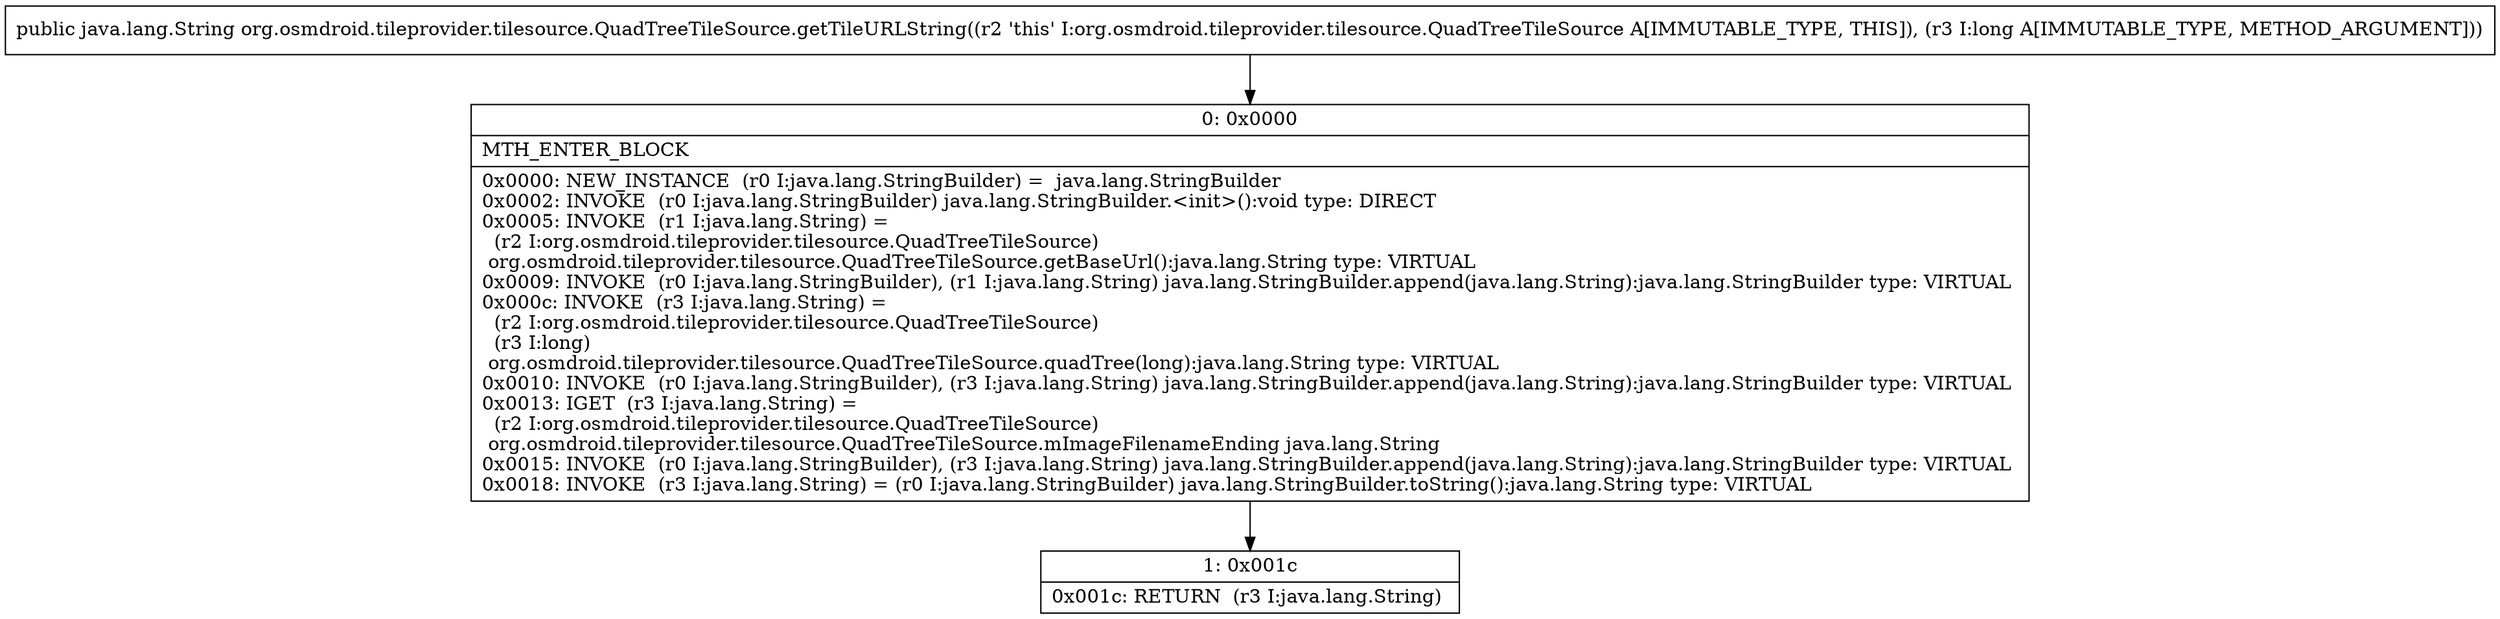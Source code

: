 digraph "CFG fororg.osmdroid.tileprovider.tilesource.QuadTreeTileSource.getTileURLString(J)Ljava\/lang\/String;" {
Node_0 [shape=record,label="{0\:\ 0x0000|MTH_ENTER_BLOCK\l|0x0000: NEW_INSTANCE  (r0 I:java.lang.StringBuilder) =  java.lang.StringBuilder \l0x0002: INVOKE  (r0 I:java.lang.StringBuilder) java.lang.StringBuilder.\<init\>():void type: DIRECT \l0x0005: INVOKE  (r1 I:java.lang.String) = \l  (r2 I:org.osmdroid.tileprovider.tilesource.QuadTreeTileSource)\l org.osmdroid.tileprovider.tilesource.QuadTreeTileSource.getBaseUrl():java.lang.String type: VIRTUAL \l0x0009: INVOKE  (r0 I:java.lang.StringBuilder), (r1 I:java.lang.String) java.lang.StringBuilder.append(java.lang.String):java.lang.StringBuilder type: VIRTUAL \l0x000c: INVOKE  (r3 I:java.lang.String) = \l  (r2 I:org.osmdroid.tileprovider.tilesource.QuadTreeTileSource)\l  (r3 I:long)\l org.osmdroid.tileprovider.tilesource.QuadTreeTileSource.quadTree(long):java.lang.String type: VIRTUAL \l0x0010: INVOKE  (r0 I:java.lang.StringBuilder), (r3 I:java.lang.String) java.lang.StringBuilder.append(java.lang.String):java.lang.StringBuilder type: VIRTUAL \l0x0013: IGET  (r3 I:java.lang.String) = \l  (r2 I:org.osmdroid.tileprovider.tilesource.QuadTreeTileSource)\l org.osmdroid.tileprovider.tilesource.QuadTreeTileSource.mImageFilenameEnding java.lang.String \l0x0015: INVOKE  (r0 I:java.lang.StringBuilder), (r3 I:java.lang.String) java.lang.StringBuilder.append(java.lang.String):java.lang.StringBuilder type: VIRTUAL \l0x0018: INVOKE  (r3 I:java.lang.String) = (r0 I:java.lang.StringBuilder) java.lang.StringBuilder.toString():java.lang.String type: VIRTUAL \l}"];
Node_1 [shape=record,label="{1\:\ 0x001c|0x001c: RETURN  (r3 I:java.lang.String) \l}"];
MethodNode[shape=record,label="{public java.lang.String org.osmdroid.tileprovider.tilesource.QuadTreeTileSource.getTileURLString((r2 'this' I:org.osmdroid.tileprovider.tilesource.QuadTreeTileSource A[IMMUTABLE_TYPE, THIS]), (r3 I:long A[IMMUTABLE_TYPE, METHOD_ARGUMENT])) }"];
MethodNode -> Node_0;
Node_0 -> Node_1;
}

